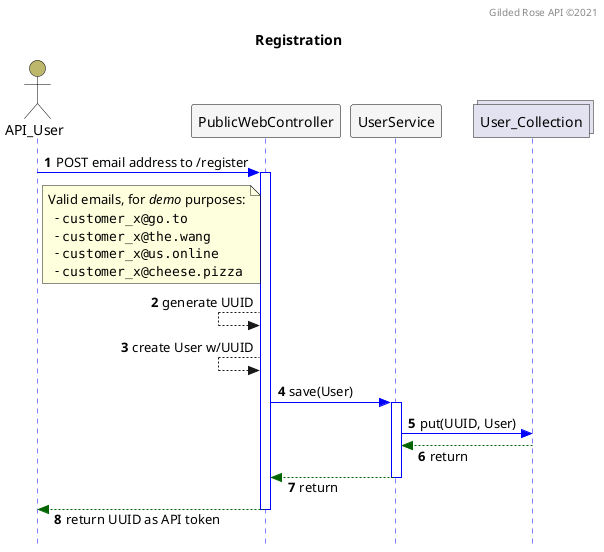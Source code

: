 @startuml

autonumber
header Gilded Rose API ©2021
hide footbox

skinparam responseMessageBelowArrow true
skinparam sequence {
  ActorBackgroundColor DarkKhaki
  ActorBorderColor Black
  CollectionsBackgroundColor Grey
  CollectionsBorderColor Black
  LifeLineBorderColor Blue
  ParticipantBackgroundColor WhiteSmoke
  ParticipantBorderColor Black
}
skinparam style strictuml
title Registration

actor API_User
participant PublicWebController
participant UserService
collections User_Collection

API_User -[#0000FF]> PublicWebController : POST email address to /register
note right of API_User
 Valid emails, for //demo// purposes:
   - ""customer_x@go.to""
   - ""customer_x@the.wang""
   - ""customer_x@us.online""
   - ""customer_x@cheese.pizza""
end note
activate PublicWebController
PublicWebController <-- PublicWebController : generate UUID
PublicWebController <-- PublicWebController : create User w/UUID
PublicWebController -[#0000FF]> UserService : save(User)
activate UserService
UserService -[#0000FF]> User_Collection : put(UUID, User)
UserService <[#DarkGreen]-- User_Collection : return
PublicWebController <[#DarkGreen]-- UserService : return
deactivate UserService
API_User <[#DarkGreen]-- PublicWebController : return UUID as API token
deactivate PublicWebController

@enduml
